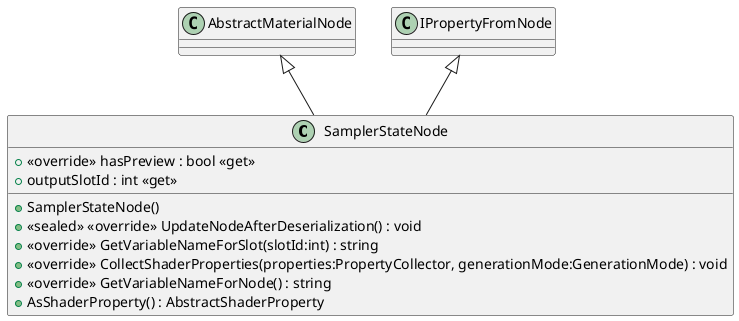 @startuml
class SamplerStateNode {
    + SamplerStateNode()
    + <<override>> hasPreview : bool <<get>>
    + <<sealed>> <<override>> UpdateNodeAfterDeserialization() : void
    + <<override>> GetVariableNameForSlot(slotId:int) : string
    + <<override>> CollectShaderProperties(properties:PropertyCollector, generationMode:GenerationMode) : void
    + <<override>> GetVariableNameForNode() : string
    + AsShaderProperty() : AbstractShaderProperty
    + outputSlotId : int <<get>>
}
AbstractMaterialNode <|-- SamplerStateNode
IPropertyFromNode <|-- SamplerStateNode
@enduml
